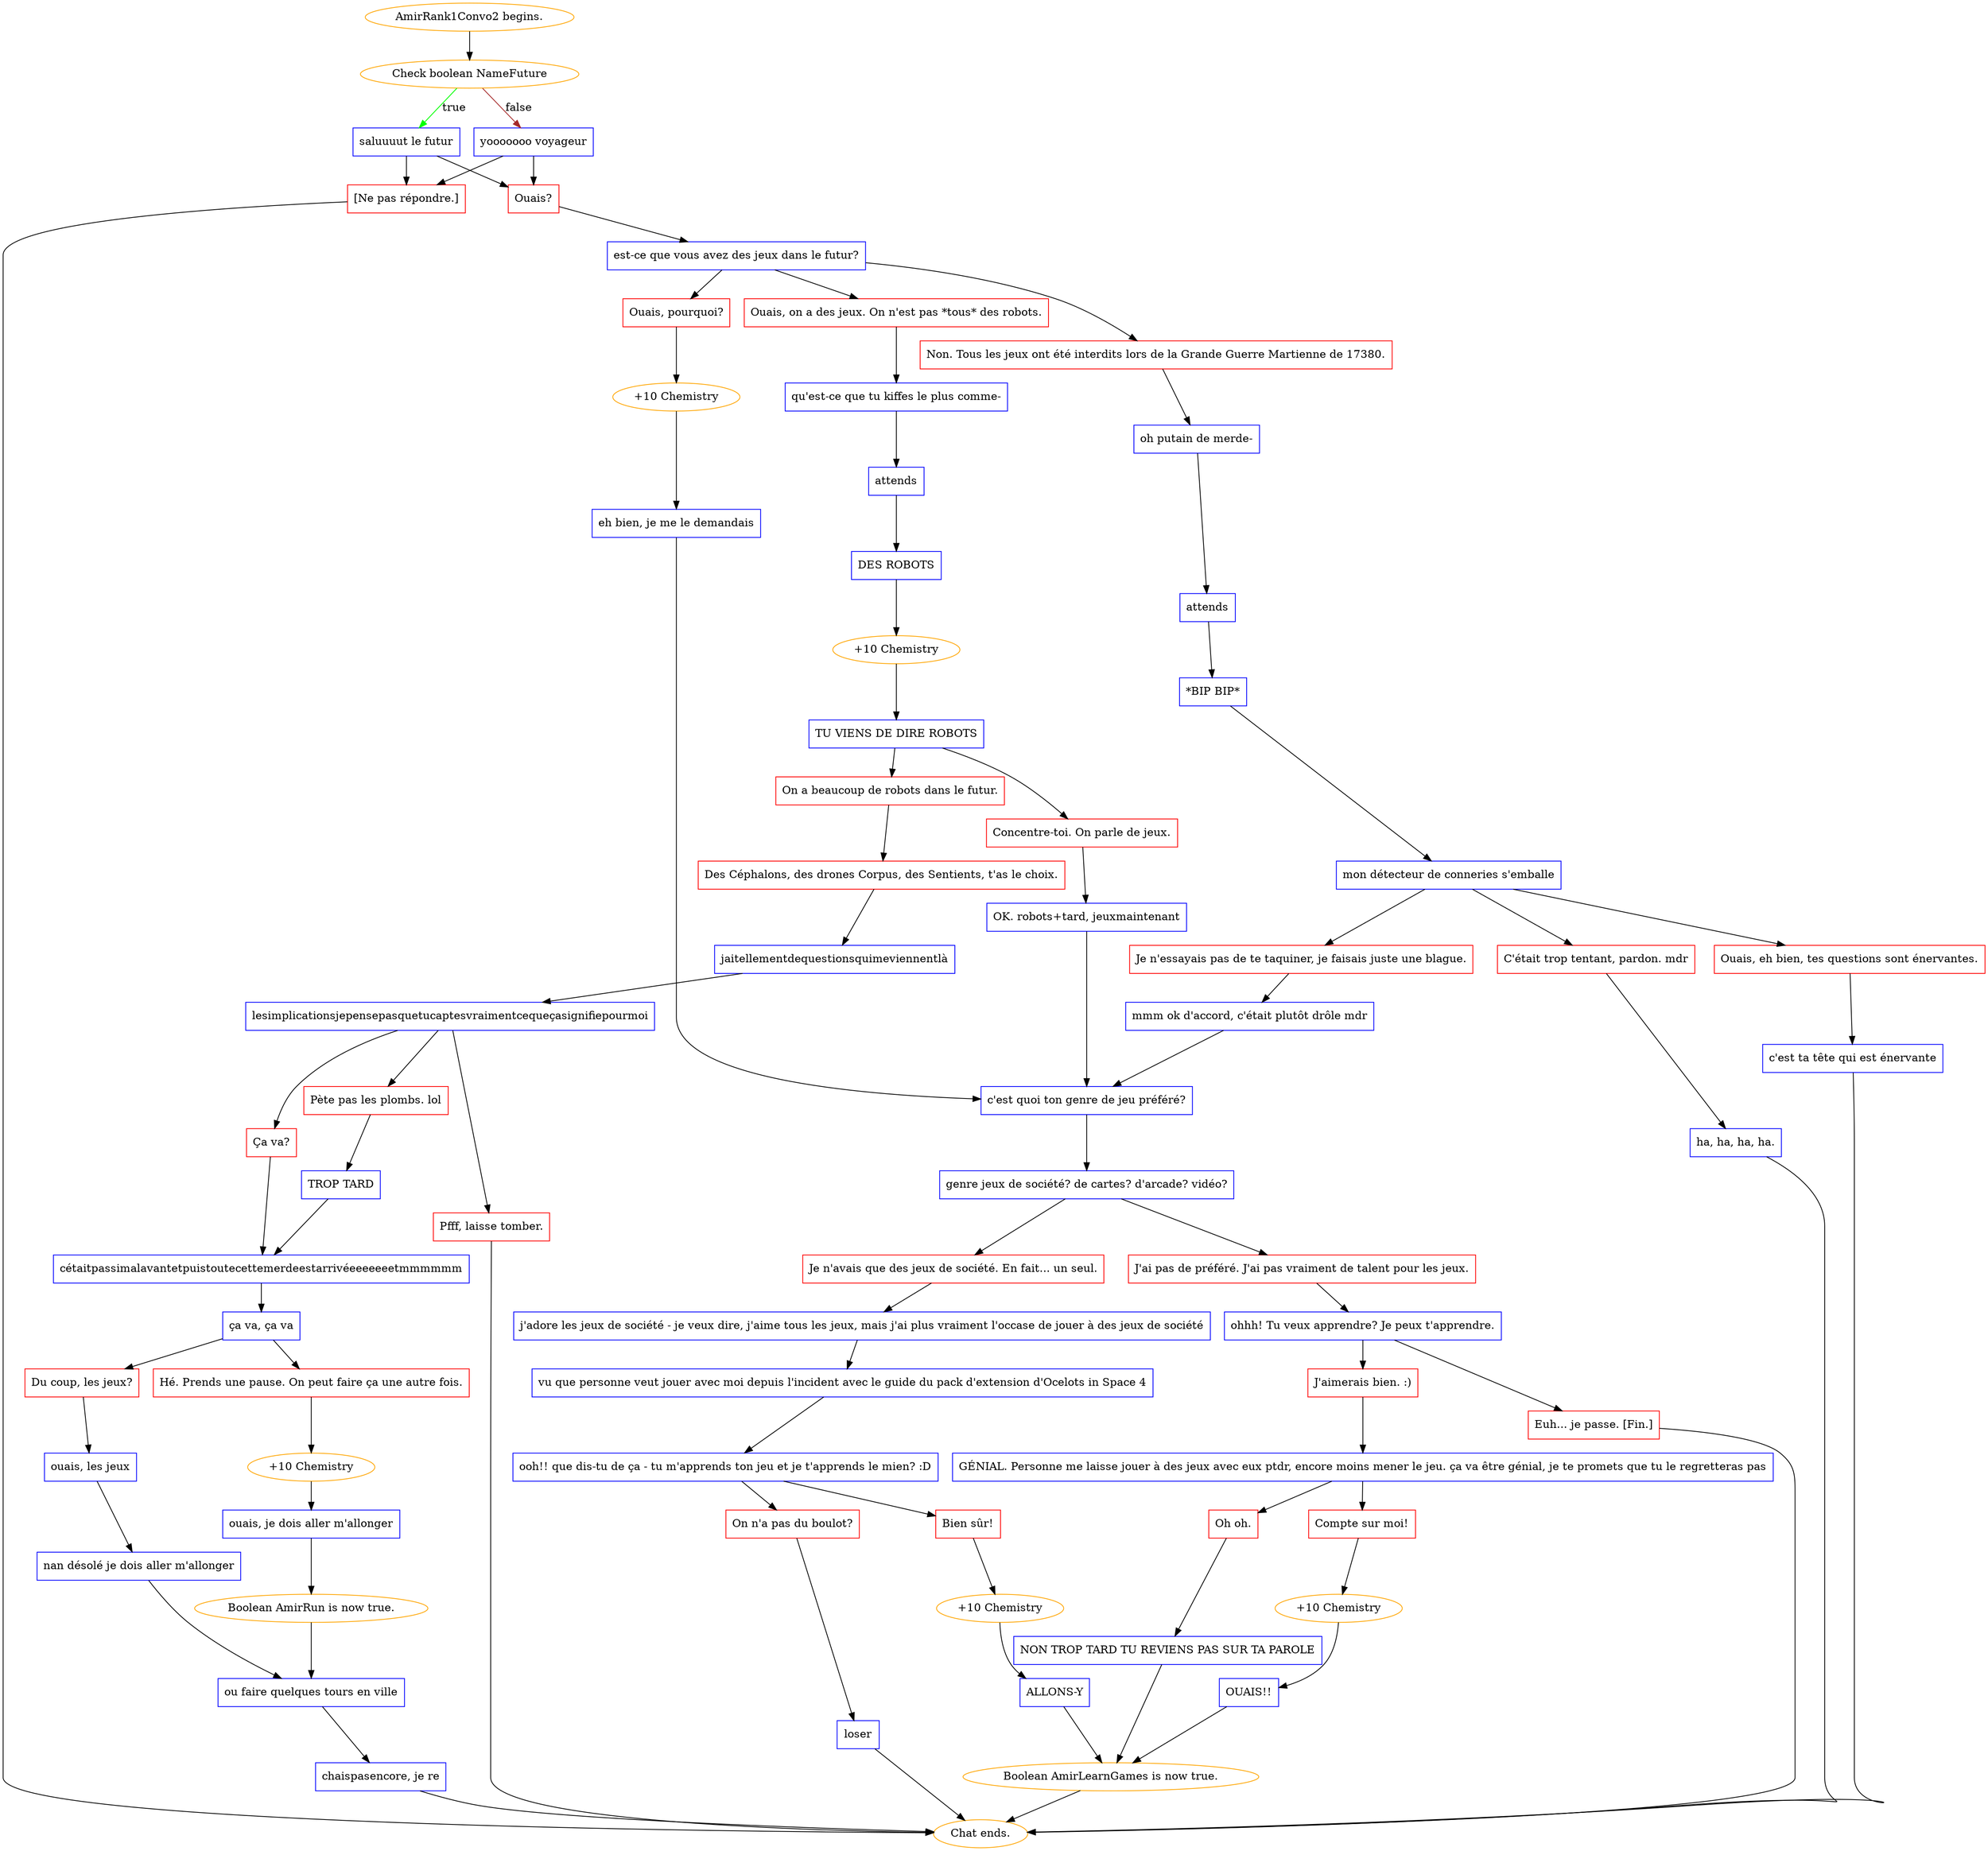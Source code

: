 digraph {
	"AmirRank1Convo2 begins." [color=orange];
		"AmirRank1Convo2 begins." -> j860260689;
	j860260689 [label="Check boolean NameFuture",color=orange];
		j860260689 -> j1477854787 [label=true,color=green];
		j860260689 -> j5566675 [label=false,color=brown];
	j1477854787 [label="saluuuut le futur",shape=box,color=blue];
		j1477854787 -> j1973419755;
		j1477854787 -> j143549678;
	j5566675 [label="yooooooo voyageur",shape=box,color=blue];
		j5566675 -> j1973419755;
		j5566675 -> j143549678;
	j1973419755 [label="Ouais?",shape=box,color=red];
		j1973419755 -> j802889422;
	j143549678 [label="[Ne pas répondre.]",shape=box,color=red];
		j143549678 -> "Chat ends.";
	j802889422 [label="est-ce que vous avez des jeux dans le futur?",shape=box,color=blue];
		j802889422 -> j1774576514;
		j802889422 -> j2848903524;
		j802889422 -> j1644133319;
	"Chat ends." [color=orange];
	j1774576514 [label="Non. Tous les jeux ont été interdits lors de la Grande Guerre Martienne de 17380.",shape=box,color=red];
		j1774576514 -> j907839053;
	j2848903524 [label="Ouais, pourquoi?",shape=box,color=red];
		j2848903524 -> j1861304982;
	j1644133319 [label="Ouais, on a des jeux. On n'est pas *tous* des robots.",shape=box,color=red];
		j1644133319 -> j2664785872;
	j907839053 [label="oh putain de merde-",shape=box,color=blue];
		j907839053 -> j2827801225;
	j1861304982 [label="+10 Chemistry",color=orange];
		j1861304982 -> j726903933;
	j2664785872 [label="qu'est-ce que tu kiffes le plus comme-",shape=box,color=blue];
		j2664785872 -> j4063960414;
	j2827801225 [label="attends",shape=box,color=blue];
		j2827801225 -> j4156691927;
	j726903933 [label="eh bien, je me le demandais",shape=box,color=blue];
		j726903933 -> j2789595398;
	j4063960414 [label="attends",shape=box,color=blue];
		j4063960414 -> j3774569042;
	j4156691927 [label="*BIP BIP*",shape=box,color=blue];
		j4156691927 -> j2505349200;
	j2789595398 [label="c'est quoi ton genre de jeu préféré?",shape=box,color=blue];
		j2789595398 -> j1126461719;
	j3774569042 [label="DES ROBOTS",shape=box,color=blue];
		j3774569042 -> j3765931092;
	j2505349200 [label="mon détecteur de conneries s'emballe",shape=box,color=blue];
		j2505349200 -> j2347239444;
		j2505349200 -> j3290665128;
		j2505349200 -> j1312130203;
	j1126461719 [label="genre jeux de société? de cartes? d'arcade? vidéo?",shape=box,color=blue];
		j1126461719 -> j2119960056;
		j1126461719 -> j341501531;
	j3765931092 [label="+10 Chemistry",color=orange];
		j3765931092 -> j2585071978;
	j2347239444 [label="Ouais, eh bien, tes questions sont énervantes.",shape=box,color=red];
		j2347239444 -> j380361068;
	j3290665128 [label="C'était trop tentant, pardon. mdr",shape=box,color=red];
		j3290665128 -> j3865527133;
	j1312130203 [label="Je n'essayais pas de te taquiner, je faisais juste une blague.",shape=box,color=red];
		j1312130203 -> j424719220;
	j2119960056 [label="Je n'avais que des jeux de société. En fait... un seul.",shape=box,color=red];
		j2119960056 -> j914595684;
	j341501531 [label="J'ai pas de préféré. J'ai pas vraiment de talent pour les jeux.",shape=box,color=red];
		j341501531 -> j1034918428;
	j2585071978 [label="TU VIENS DE DIRE ROBOTS",shape=box,color=blue];
		j2585071978 -> j361251124;
		j2585071978 -> j1739031541;
	j380361068 [label="c'est ta tête qui est énervante",shape=box,color=blue];
		j380361068 -> "Chat ends.";
	j3865527133 [label="ha, ha, ha, ha.",shape=box,color=blue];
		j3865527133 -> "Chat ends.";
	j424719220 [label="mmm ok d'accord, c'était plutôt drôle mdr",shape=box,color=blue];
		j424719220 -> j2789595398;
	j914595684 [label="j'adore les jeux de société - je veux dire, j'aime tous les jeux, mais j'ai plus vraiment l'occase de jouer à des jeux de société",shape=box,color=blue];
		j914595684 -> j648970502;
	j1034918428 [label="ohhh! Tu veux apprendre? Je peux t'apprendre.",shape=box,color=blue];
		j1034918428 -> j2868532467;
		j1034918428 -> j1609270474;
	j361251124 [label="Concentre-toi. On parle de jeux.",shape=box,color=red];
		j361251124 -> j3342513697;
	j1739031541 [label="On a beaucoup de robots dans le futur.",shape=box,color=red];
		j1739031541 -> j1747097101;
	j648970502 [label="vu que personne veut jouer avec moi depuis l'incident avec le guide du pack d'extension d'Ocelots in Space 4",shape=box,color=blue];
		j648970502 -> j554424409;
	j2868532467 [label="J'aimerais bien. :)",shape=box,color=red];
		j2868532467 -> j2833173406;
	j1609270474 [label="Euh... je passe. [Fin.]",shape=box,color=red];
		j1609270474 -> "Chat ends.";
	j3342513697 [label="OK. robots+tard, jeuxmaintenant",shape=box,color=blue];
		j3342513697 -> j2789595398;
	j1747097101 [label="Des Céphalons, des drones Corpus, des Sentients, t'as le choix.",shape=box,color=red];
		j1747097101 -> j2249905945;
	j554424409 [label="ooh!! que dis-tu de ça - tu m'apprends ton jeu et je t'apprends le mien? :D",shape=box,color=blue];
		j554424409 -> j4139600516;
		j554424409 -> j3362521332;
	j2833173406 [label="GÉNIAL. Personne me laisse jouer à des jeux avec eux ptdr, encore moins mener le jeu. ça va être génial, je te promets que tu le regretteras pas",shape=box,color=blue];
		j2833173406 -> j4129890616;
		j2833173406 -> j265249939;
	j2249905945 [label="jaitellementdequestionsquimeviennentlà",shape=box,color=blue];
		j2249905945 -> j3944663451;
	j4139600516 [label="Bien sûr!",shape=box,color=red];
		j4139600516 -> j862944896;
	j3362521332 [label="On n'a pas du boulot?",shape=box,color=red];
		j3362521332 -> j3553634106;
	j4129890616 [label="Oh oh.",shape=box,color=red];
		j4129890616 -> j2961301978;
	j265249939 [label="Compte sur moi!",shape=box,color=red];
		j265249939 -> j4263164383;
	j3944663451 [label="lesimplicationsjepensepasquetucaptesvraimentcequeçasignifiepourmoi",shape=box,color=blue];
		j3944663451 -> j3628841016;
		j3944663451 -> j717816257;
		j3944663451 -> j3132837698;
	j862944896 [label="+10 Chemistry",color=orange];
		j862944896 -> j1785744352;
	j3553634106 [label="loser",shape=box,color=blue];
		j3553634106 -> "Chat ends.";
	j2961301978 [label="NON TROP TARD TU REVIENS PAS SUR TA PAROLE",shape=box,color=blue];
		j2961301978 -> j4056981588;
	j4263164383 [label="+10 Chemistry",color=orange];
		j4263164383 -> j1871875404;
	j3628841016 [label="Pète pas les plombs. lol",shape=box,color=red];
		j3628841016 -> j3417436139;
	j717816257 [label="Ça va?",shape=box,color=red];
		j717816257 -> j1369519577;
	j3132837698 [label="Pfff, laisse tomber.",shape=box,color=red];
		j3132837698 -> "Chat ends.";
	j1785744352 [label="ALLONS-Y",shape=box,color=blue];
		j1785744352 -> j4056981588;
	j4056981588 [label="Boolean AmirLearnGames is now true.",color=orange];
		j4056981588 -> "Chat ends.";
	j1871875404 [label="OUAIS!!",shape=box,color=blue];
		j1871875404 -> j4056981588;
	j3417436139 [label="TROP TARD",shape=box,color=blue];
		j3417436139 -> j1369519577;
	j1369519577 [label="cétaitpassimalavantetpuistoutecettemerdeestarrivéeeeeeeetmmmmmm",shape=box,color=blue];
		j1369519577 -> j2264221020;
	j2264221020 [label="ça va, ça va",shape=box,color=blue];
		j2264221020 -> j455790855;
		j2264221020 -> j1920873239;
	j455790855 [label="Du coup, les jeux?",shape=box,color=red];
		j455790855 -> j137986340;
	j1920873239 [label="Hé. Prends une pause. On peut faire ça une autre fois.",shape=box,color=red];
		j1920873239 -> j2179449220;
	j137986340 [label="ouais, les jeux",shape=box,color=blue];
		j137986340 -> j3357739487;
	j2179449220 [label="+10 Chemistry",color=orange];
		j2179449220 -> j2831582377;
	j3357739487 [label="nan désolé je dois aller m'allonger",shape=box,color=blue];
		j3357739487 -> j435225201;
	j2831582377 [label="ouais, je dois aller m'allonger",shape=box,color=blue];
		j2831582377 -> j734413196;
	j435225201 [label="ou faire quelques tours en ville",shape=box,color=blue];
		j435225201 -> j1647384013;
	j734413196 [label="Boolean AmirRun is now true.",color=orange];
		j734413196 -> j435225201;
	j1647384013 [label="chaispasencore, je re",shape=box,color=blue];
		j1647384013 -> "Chat ends.";
}